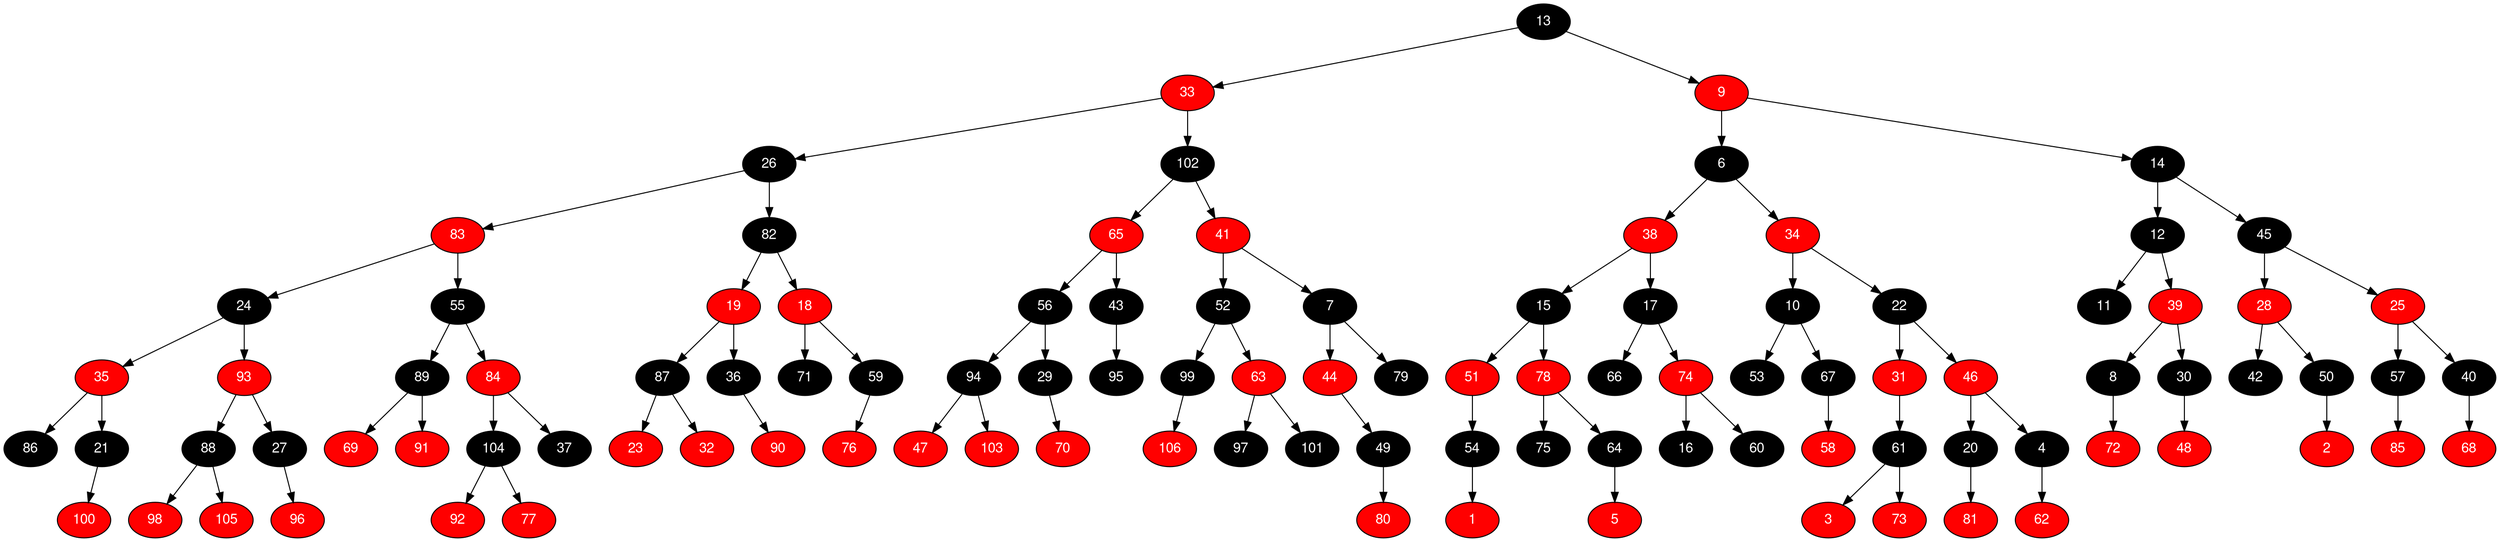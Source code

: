 digraph RB_Teste {
	node [fontname="Helvetica,Arial,sans-serif" style="filled"]
	edge [fontname="Helvetica,Arial,sans-serif" color="black"]

	{
		node [fillcolor=" black" fontcolor=" white"] 13 
		node [fillcolor=" red" fontcolor=" white"] 33 
		node [fillcolor=" black" fontcolor=" white"] 26 
		node [fillcolor=" red" fontcolor=" white"] 83 
		node [fillcolor=" black" fontcolor=" white"] 24 
		node [fillcolor=" red" fontcolor=" white"] 35 
		node [fillcolor=" black" fontcolor=" white"] 86 
		node [fillcolor=" black" fontcolor=" white"] 21 
		node [fillcolor=" red" fontcolor=" white"] 100 
		node [fillcolor=" red" fontcolor=" white"] 93 
		node [fillcolor=" black" fontcolor=" white"] 88 
		node [fillcolor=" red" fontcolor=" white"] 98 
		node [fillcolor=" red" fontcolor=" white"] 105 
		node [fillcolor=" black" fontcolor=" white"] 27 
		node [fillcolor=" red" fontcolor=" white"] 96 
		node [fillcolor=" black" fontcolor=" white"] 55 
		node [fillcolor=" black" fontcolor=" white"] 89 
		node [fillcolor=" red" fontcolor=" white"] 69 
		node [fillcolor=" red" fontcolor=" white"] 91 
		node [fillcolor=" red" fontcolor=" white"] 84 
		node [fillcolor=" black" fontcolor=" white"] 104 
		node [fillcolor=" red" fontcolor=" white"] 92 
		node [fillcolor=" red" fontcolor=" white"] 77 
		node [fillcolor=" black" fontcolor=" white"] 37 
		node [fillcolor=" black" fontcolor=" white"] 82 
		node [fillcolor=" red" fontcolor=" white"] 19 
		node [fillcolor=" black" fontcolor=" white"] 87 
		node [fillcolor=" red" fontcolor=" white"] 23 
		node [fillcolor=" red" fontcolor=" white"] 32 
		node [fillcolor=" black" fontcolor=" white"] 36 
		node [fillcolor=" red" fontcolor=" white"] 90 
		node [fillcolor=" red" fontcolor=" white"] 18 
		node [fillcolor=" black" fontcolor=" white"] 71 
		node [fillcolor=" black" fontcolor=" white"] 59 
		node [fillcolor=" red" fontcolor=" white"] 76 
		node [fillcolor=" black" fontcolor=" white"] 102 
		node [fillcolor=" red" fontcolor=" white"] 65 
		node [fillcolor=" black" fontcolor=" white"] 56 
		node [fillcolor=" black" fontcolor=" white"] 94 
		node [fillcolor=" red" fontcolor=" white"] 47 
		node [fillcolor=" red" fontcolor=" white"] 103 
		node [fillcolor=" black" fontcolor=" white"] 29 
		node [fillcolor=" red" fontcolor=" white"] 70 
		node [fillcolor=" black" fontcolor=" white"] 43 
		node [fillcolor=" black" fontcolor=" white"] 95 
		node [fillcolor=" red" fontcolor=" white"] 41 
		node [fillcolor=" black" fontcolor=" white"] 52 
		node [fillcolor=" black" fontcolor=" white"] 99 
		node [fillcolor=" red" fontcolor=" white"] 106 
		node [fillcolor=" red" fontcolor=" white"] 63 
		node [fillcolor=" black" fontcolor=" white"] 97 
		node [fillcolor=" black" fontcolor=" white"] 101 
		node [fillcolor=" black" fontcolor=" white"] 7 
		node [fillcolor=" red" fontcolor=" white"] 44 
		node [fillcolor=" black" fontcolor=" white"] 49 
		node [fillcolor=" red" fontcolor=" white"] 80 
		node [fillcolor=" black" fontcolor=" white"] 79 
		node [fillcolor=" red" fontcolor=" white"] 9 
		node [fillcolor=" black" fontcolor=" white"] 6 
		node [fillcolor=" red" fontcolor=" white"] 38 
		node [fillcolor=" black" fontcolor=" white"] 15 
		node [fillcolor=" red" fontcolor=" white"] 51 
		node [fillcolor=" black" fontcolor=" white"] 54 
		node [fillcolor=" red" fontcolor=" white"] 1 
		node [fillcolor=" red" fontcolor=" white"] 78 
		node [fillcolor=" black" fontcolor=" white"] 75 
		node [fillcolor=" black" fontcolor=" white"] 64 
		node [fillcolor=" red" fontcolor=" white"] 5 
		node [fillcolor=" black" fontcolor=" white"] 17 
		node [fillcolor=" black" fontcolor=" white"] 66 
		node [fillcolor=" red" fontcolor=" white"] 74 
		node [fillcolor=" black" fontcolor=" white"] 16 
		node [fillcolor=" black" fontcolor=" white"] 60 
		node [fillcolor=" red" fontcolor=" white"] 34 
		node [fillcolor=" black" fontcolor=" white"] 10 
		node [fillcolor=" black" fontcolor=" white"] 53 
		node [fillcolor=" black" fontcolor=" white"] 67 
		node [fillcolor=" red" fontcolor=" white"] 58 
		node [fillcolor=" black" fontcolor=" white"] 22 
		node [fillcolor=" red" fontcolor=" white"] 31 
		node [fillcolor=" black" fontcolor=" white"] 61 
		node [fillcolor=" red" fontcolor=" white"] 3 
		node [fillcolor=" red" fontcolor=" white"] 73 
		node [fillcolor=" red" fontcolor=" white"] 46 
		node [fillcolor=" black" fontcolor=" white"] 20 
		node [fillcolor=" red" fontcolor=" white"] 81 
		node [fillcolor=" black" fontcolor=" white"] 4 
		node [fillcolor=" red" fontcolor=" white"] 62 
		node [fillcolor=" black" fontcolor=" white"] 14 
		node [fillcolor=" black" fontcolor=" white"] 12 
		node [fillcolor=" black" fontcolor=" white"] 11 
		node [fillcolor=" red" fontcolor=" white"] 39 
		node [fillcolor=" black" fontcolor=" white"] 8 
		node [fillcolor=" red" fontcolor=" white"] 72 
		node [fillcolor=" black" fontcolor=" white"] 30 
		node [fillcolor=" red" fontcolor=" white"] 48 
		node [fillcolor=" black" fontcolor=" white"] 45 
		node [fillcolor=" red" fontcolor=" white"] 28 
		node [fillcolor=" black" fontcolor=" white"] 42 
		node [fillcolor=" black" fontcolor=" white"] 50 
		node [fillcolor=" red" fontcolor=" white"] 2 
		node [fillcolor=" red" fontcolor=" white"] 25 
		node [fillcolor=" black" fontcolor=" white"] 57 
		node [fillcolor=" red" fontcolor=" white"] 85 
		node [fillcolor=" black" fontcolor=" white"] 40 
		node [fillcolor=" red" fontcolor=" white"] 68 
	}

	13 -> 33 
	13 -> 9 
	33 -> 26 
	33 -> 102 
	26 -> 83 
	26 -> 82 
	83 -> 24 
	83 -> 55 
	24 -> 35 
	24 -> 93 
	35 -> 86 
	35 -> 21 
	21 -> 100 
	93 -> 88 
	93 -> 27 
	88 -> 98 
	88 -> 105 
	27 -> 96 
	55 -> 89 
	55 -> 84 
	89 -> 69 
	89 -> 91 
	84 -> 104 
	84 -> 37 
	104 -> 92 
	104 -> 77 
	82 -> 19 
	82 -> 18 
	19 -> 87 
	19 -> 36 
	87 -> 23 
	87 -> 32 
	36 -> 90 
	18 -> 71 
	18 -> 59 
	59 -> 76 
	102 -> 65 
	102 -> 41 
	65 -> 56 
	65 -> 43 
	56 -> 94 
	56 -> 29 
	94 -> 47 
	94 -> 103 
	29 -> 70 
	43 -> 95 
	41 -> 52 
	41 -> 7 
	52 -> 99 
	52 -> 63 
	99 -> 106 
	63 -> 97 
	63 -> 101 
	7 -> 44 
	7 -> 79 
	44 -> 49 
	49 -> 80 
	9 -> 6 
	9 -> 14 
	6 -> 38 
	6 -> 34 
	38 -> 15 
	38 -> 17 
	15 -> 51 
	15 -> 78 
	51 -> 54 
	54 -> 1 
	78 -> 75 
	78 -> 64 
	64 -> 5 
	17 -> 66 
	17 -> 74 
	74 -> 16 
	74 -> 60 
	34 -> 10 
	34 -> 22 
	10 -> 53 
	10 -> 67 
	67 -> 58 
	22 -> 31 
	22 -> 46 
	31 -> 61 
	61 -> 3 
	61 -> 73 
	46 -> 20 
	46 -> 4 
	20 -> 81 
	4 -> 62 
	14 -> 12 
	14 -> 45 
	12 -> 11 
	12 -> 39 
	39 -> 8 
	39 -> 30 
	8 -> 72 
	30 -> 48 
	45 -> 28 
	45 -> 25 
	28 -> 42 
	28 -> 50 
	50 -> 2 
	25 -> 57 
	25 -> 40 
	57 -> 85 
	40 -> 68 
}
